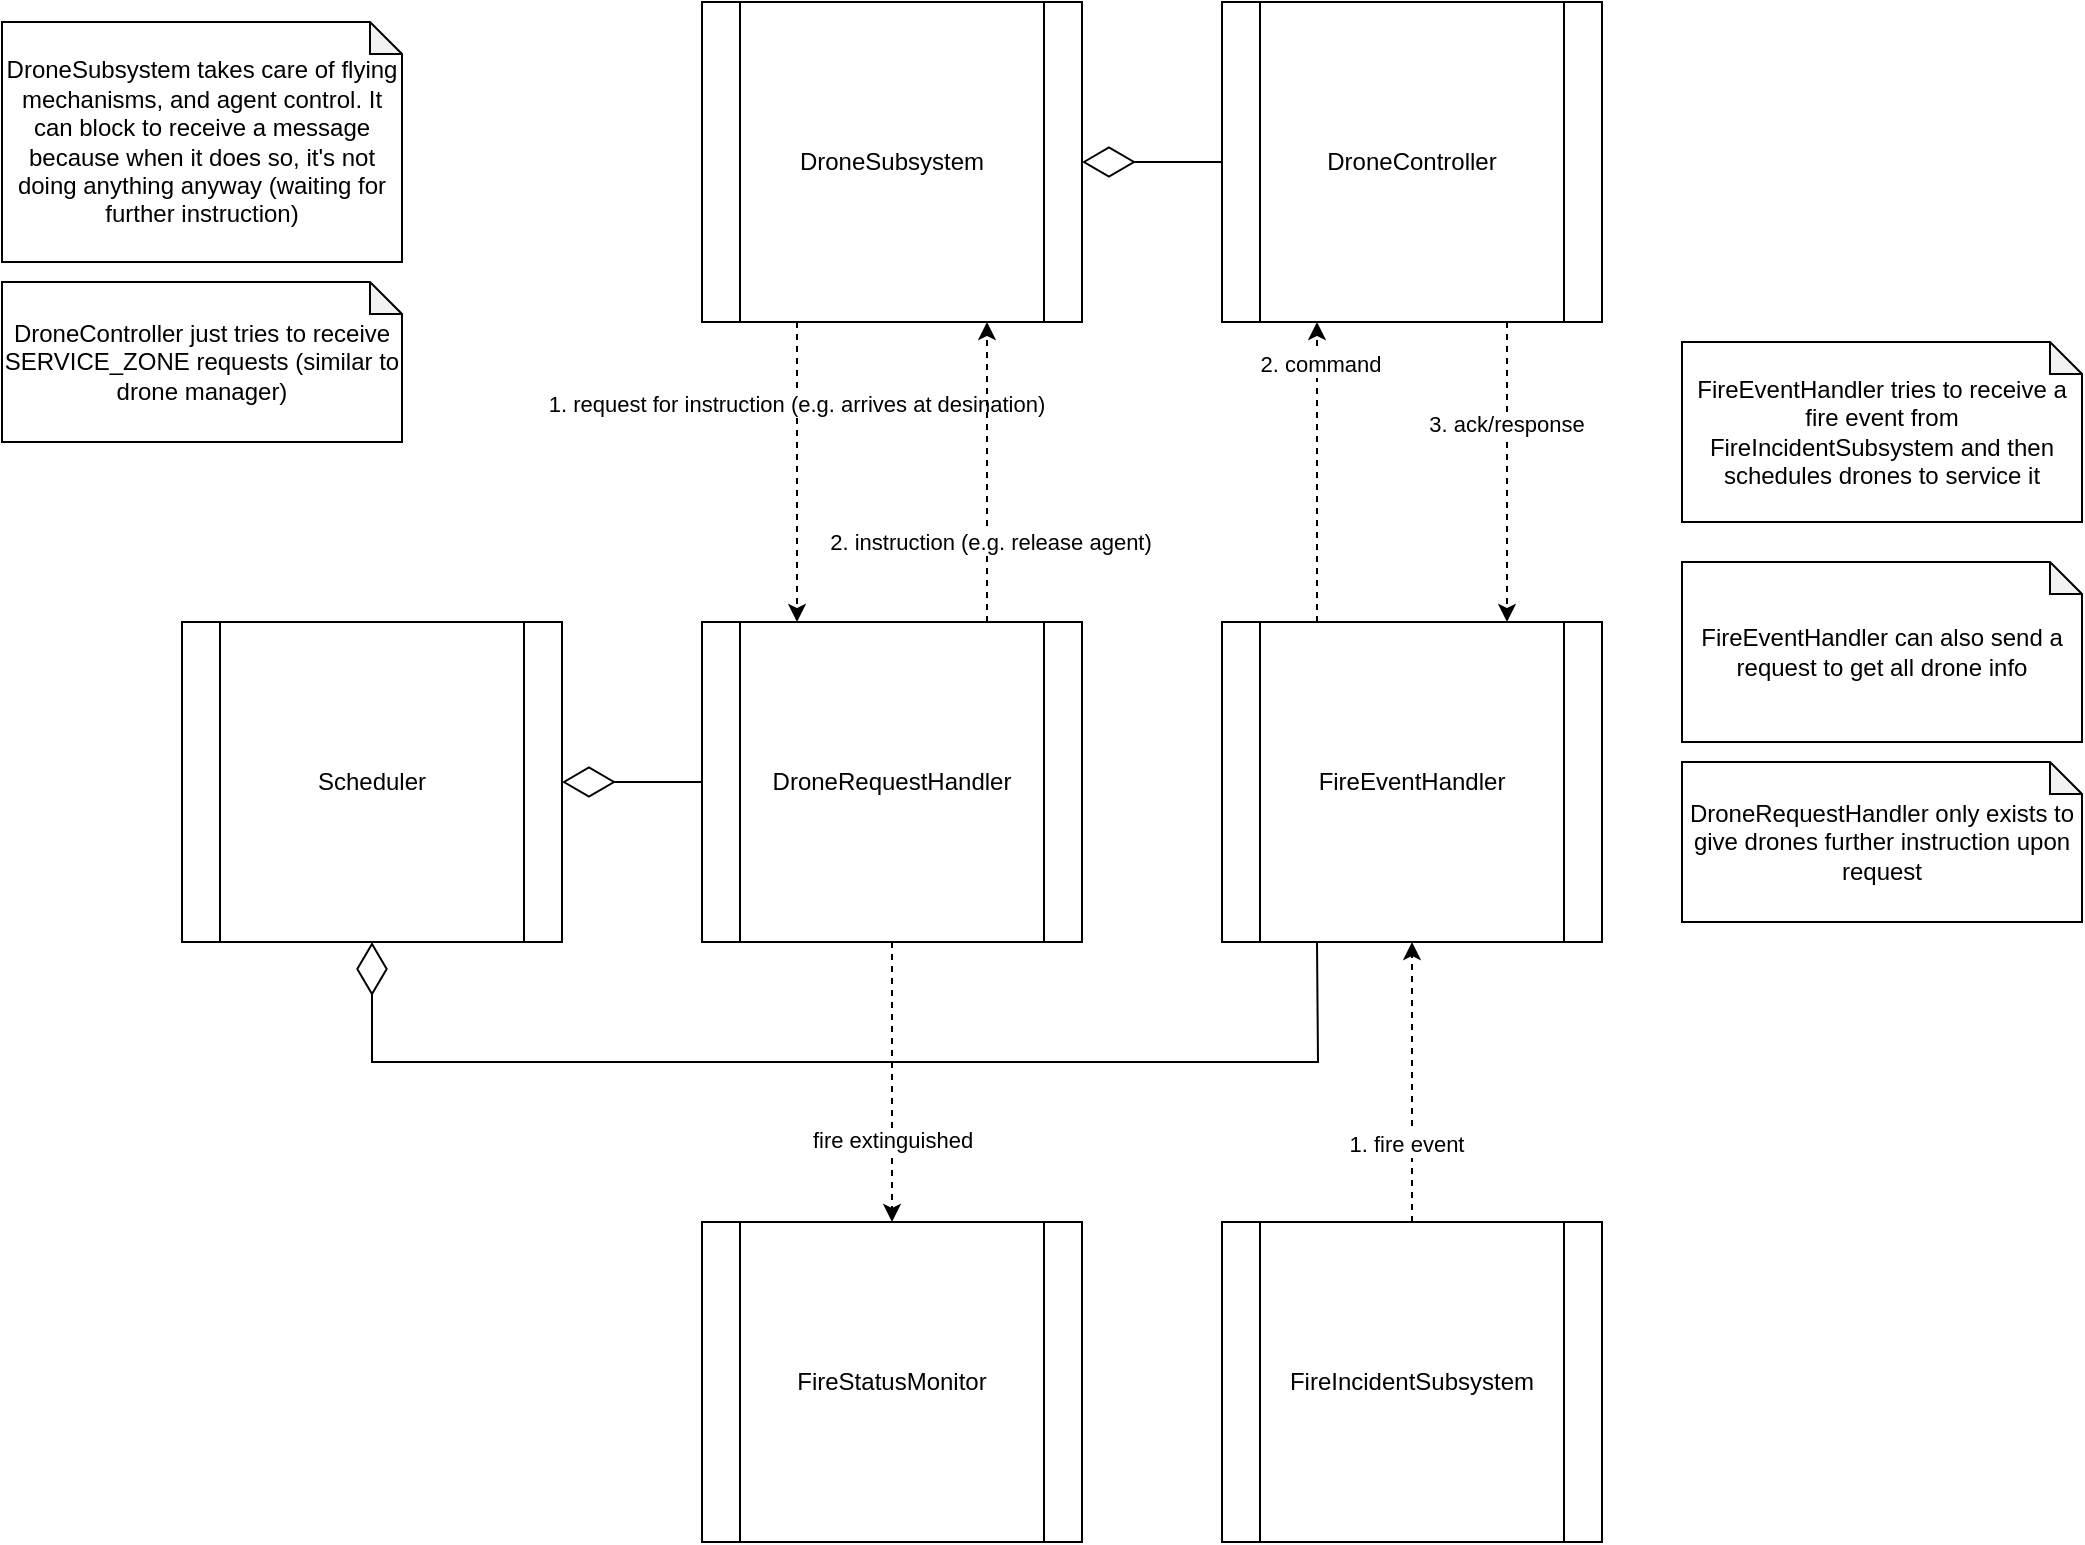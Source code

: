 <mxfile version="26.0.16">
  <diagram name="Page-1" id="EqTDL-Y19tkk3JwQUuEV">
    <mxGraphModel dx="1615" dy="955" grid="1" gridSize="10" guides="1" tooltips="1" connect="1" arrows="1" fold="1" page="1" pageScale="1" pageWidth="3300" pageHeight="4681" math="0" shadow="0">
      <root>
        <mxCell id="0" />
        <mxCell id="1" parent="0" />
        <mxCell id="LP3qV5YlwRThSJtS7ygb-1" value="DroneSubsystem" style="shape=process;whiteSpace=wrap;html=1;backgroundOutline=1;" parent="1" vertex="1">
          <mxGeometry x="490" y="150" width="190" height="160" as="geometry" />
        </mxCell>
        <mxCell id="LP3qV5YlwRThSJtS7ygb-2" value="" style="endArrow=diamondThin;endFill=0;endSize=24;html=1;rounded=0;entryX=1;entryY=0.5;entryDx=0;entryDy=0;exitX=0;exitY=0.5;exitDx=0;exitDy=0;" parent="1" source="LP3qV5YlwRThSJtS7ygb-3" target="LP3qV5YlwRThSJtS7ygb-1" edge="1">
          <mxGeometry width="160" relative="1" as="geometry">
            <mxPoint x="760" y="190" as="sourcePoint" />
            <mxPoint x="920" y="320" as="targetPoint" />
          </mxGeometry>
        </mxCell>
        <mxCell id="LP3qV5YlwRThSJtS7ygb-3" value="DroneController" style="shape=process;whiteSpace=wrap;html=1;backgroundOutline=1;" parent="1" vertex="1">
          <mxGeometry x="750" y="150" width="190" height="160" as="geometry" />
        </mxCell>
        <mxCell id="LP3qV5YlwRThSJtS7ygb-4" value="DroneRequestHandler" style="shape=process;whiteSpace=wrap;html=1;backgroundOutline=1;" parent="1" vertex="1">
          <mxGeometry x="490" y="460" width="190" height="160" as="geometry" />
        </mxCell>
        <mxCell id="LP3qV5YlwRThSJtS7ygb-5" value="FireEventHandler" style="shape=process;whiteSpace=wrap;html=1;backgroundOutline=1;" parent="1" vertex="1">
          <mxGeometry x="750" y="460" width="190" height="160" as="geometry" />
        </mxCell>
        <mxCell id="LP3qV5YlwRThSJtS7ygb-7" value="Scheduler" style="shape=process;whiteSpace=wrap;html=1;backgroundOutline=1;" parent="1" vertex="1">
          <mxGeometry x="230" y="460" width="190" height="160" as="geometry" />
        </mxCell>
        <mxCell id="LP3qV5YlwRThSJtS7ygb-8" value="" style="endArrow=diamondThin;endFill=0;endSize=24;html=1;rounded=0;entryX=1;entryY=0.5;entryDx=0;entryDy=0;exitX=0;exitY=0.5;exitDx=0;exitDy=0;" parent="1" source="LP3qV5YlwRThSJtS7ygb-4" target="LP3qV5YlwRThSJtS7ygb-7" edge="1">
          <mxGeometry width="160" relative="1" as="geometry">
            <mxPoint x="460" y="500" as="sourcePoint" />
            <mxPoint x="620" y="500" as="targetPoint" />
          </mxGeometry>
        </mxCell>
        <mxCell id="LP3qV5YlwRThSJtS7ygb-9" value="" style="endArrow=diamondThin;endFill=0;endSize=24;html=1;rounded=0;entryX=0.5;entryY=1;entryDx=0;entryDy=0;exitX=0.25;exitY=1;exitDx=0;exitDy=0;" parent="1" source="LP3qV5YlwRThSJtS7ygb-5" target="LP3qV5YlwRThSJtS7ygb-7" edge="1">
          <mxGeometry width="160" relative="1" as="geometry">
            <mxPoint x="460" y="620" as="sourcePoint" />
            <mxPoint x="620" y="620" as="targetPoint" />
            <Array as="points">
              <mxPoint x="798" y="680" />
              <mxPoint x="325" y="680" />
            </Array>
          </mxGeometry>
        </mxCell>
        <mxCell id="LP3qV5YlwRThSJtS7ygb-10" value="" style="endArrow=classic;html=1;rounded=0;exitX=0.25;exitY=1;exitDx=0;exitDy=0;entryX=0.25;entryY=0;entryDx=0;entryDy=0;dashed=1;" parent="1" source="LP3qV5YlwRThSJtS7ygb-1" target="LP3qV5YlwRThSJtS7ygb-4" edge="1">
          <mxGeometry width="50" height="50" relative="1" as="geometry">
            <mxPoint x="520" y="370" as="sourcePoint" />
            <mxPoint x="570" y="320" as="targetPoint" />
          </mxGeometry>
        </mxCell>
        <mxCell id="LP3qV5YlwRThSJtS7ygb-11" value="1. request for instruction (e.g. arrives at desination)" style="edgeLabel;html=1;align=center;verticalAlign=middle;resizable=0;points=[];" parent="LP3qV5YlwRThSJtS7ygb-10" vertex="1" connectable="0">
          <mxGeometry x="-0.461" y="-1" relative="1" as="geometry">
            <mxPoint as="offset" />
          </mxGeometry>
        </mxCell>
        <mxCell id="LP3qV5YlwRThSJtS7ygb-12" value="" style="endArrow=classic;html=1;rounded=0;exitX=0.75;exitY=0;exitDx=0;exitDy=0;entryX=0.75;entryY=1;entryDx=0;entryDy=0;dashed=1;" parent="1" source="LP3qV5YlwRThSJtS7ygb-4" target="LP3qV5YlwRThSJtS7ygb-1" edge="1">
          <mxGeometry width="50" height="50" relative="1" as="geometry">
            <mxPoint x="548" y="470" as="sourcePoint" />
            <mxPoint x="548" y="280" as="targetPoint" />
          </mxGeometry>
        </mxCell>
        <mxCell id="LP3qV5YlwRThSJtS7ygb-13" value="2. instruction (e.g. release agent)" style="edgeLabel;html=1;align=center;verticalAlign=middle;resizable=0;points=[];" parent="LP3qV5YlwRThSJtS7ygb-12" vertex="1" connectable="0">
          <mxGeometry x="-0.461" y="-1" relative="1" as="geometry">
            <mxPoint as="offset" />
          </mxGeometry>
        </mxCell>
        <mxCell id="LP3qV5YlwRThSJtS7ygb-14" value="" style="endArrow=classic;html=1;rounded=0;exitX=0.25;exitY=0;exitDx=0;exitDy=0;entryX=0.25;entryY=1;entryDx=0;entryDy=0;dashed=1;" parent="1" source="LP3qV5YlwRThSJtS7ygb-5" target="LP3qV5YlwRThSJtS7ygb-3" edge="1">
          <mxGeometry width="50" height="50" relative="1" as="geometry">
            <mxPoint x="780" y="480" as="sourcePoint" />
            <mxPoint x="780" y="290" as="targetPoint" />
          </mxGeometry>
        </mxCell>
        <mxCell id="LP3qV5YlwRThSJtS7ygb-15" value="2. command" style="edgeLabel;html=1;align=center;verticalAlign=middle;resizable=0;points=[];" parent="LP3qV5YlwRThSJtS7ygb-14" vertex="1" connectable="0">
          <mxGeometry x="-0.461" y="-1" relative="1" as="geometry">
            <mxPoint y="-89" as="offset" />
          </mxGeometry>
        </mxCell>
        <mxCell id="LP3qV5YlwRThSJtS7ygb-17" value="FireIncidentSubsystem" style="shape=process;whiteSpace=wrap;html=1;backgroundOutline=1;" parent="1" vertex="1">
          <mxGeometry x="750" y="760" width="190" height="160" as="geometry" />
        </mxCell>
        <mxCell id="LP3qV5YlwRThSJtS7ygb-18" value="" style="endArrow=classic;html=1;rounded=0;exitX=0.5;exitY=0;exitDx=0;exitDy=0;entryX=0.5;entryY=1;entryDx=0;entryDy=0;dashed=1;" parent="1" source="LP3qV5YlwRThSJtS7ygb-17" target="LP3qV5YlwRThSJtS7ygb-5" edge="1">
          <mxGeometry width="50" height="50" relative="1" as="geometry">
            <mxPoint x="880" y="840" as="sourcePoint" />
            <mxPoint x="880" y="650" as="targetPoint" />
            <Array as="points" />
          </mxGeometry>
        </mxCell>
        <mxCell id="LP3qV5YlwRThSJtS7ygb-19" value="1. fire event" style="edgeLabel;html=1;align=center;verticalAlign=middle;resizable=0;points=[];" parent="LP3qV5YlwRThSJtS7ygb-18" vertex="1" connectable="0">
          <mxGeometry x="-0.461" y="-1" relative="1" as="geometry">
            <mxPoint x="-4" y="-2" as="offset" />
          </mxGeometry>
        </mxCell>
        <mxCell id="LtiYGIQ98a5orspmY1AE-2" value="DroneSubsystem takes care of flying mechanisms, and agent control. It can block to receive a message because when it does so, it&#39;s not doing anything anyway (waiting for further instruction)" style="shape=note;whiteSpace=wrap;html=1;backgroundOutline=1;darkOpacity=0.05;size=16;" parent="1" vertex="1">
          <mxGeometry x="140" y="160" width="200" height="120" as="geometry" />
        </mxCell>
        <mxCell id="LtiYGIQ98a5orspmY1AE-3" value="DroneController just tries to receive SERVICE_ZONE requests (similar to drone manager)" style="shape=note;whiteSpace=wrap;html=1;backgroundOutline=1;darkOpacity=0.05;size=16;" parent="1" vertex="1">
          <mxGeometry x="140" y="290" width="200" height="80" as="geometry" />
        </mxCell>
        <mxCell id="LtiYGIQ98a5orspmY1AE-4" value="FireEventHandler tries to receive a fire event from FireIncidentSubsystem and then schedules drones to service it" style="shape=note;whiteSpace=wrap;html=1;backgroundOutline=1;darkOpacity=0.05;size=16;" parent="1" vertex="1">
          <mxGeometry x="980" y="320" width="200" height="90" as="geometry" />
        </mxCell>
        <mxCell id="LtiYGIQ98a5orspmY1AE-5" value="DroneRequestHandler only exists to give drones further instruction upon request" style="shape=note;whiteSpace=wrap;html=1;backgroundOutline=1;darkOpacity=0.05;size=16;" parent="1" vertex="1">
          <mxGeometry x="980" y="530" width="200" height="80" as="geometry" />
        </mxCell>
        <mxCell id="dlU8C2CYZlVRx-6Mo9vs-2" value="" style="endArrow=classic;html=1;rounded=0;exitX=0.75;exitY=1;exitDx=0;exitDy=0;entryX=0.75;entryY=0;entryDx=0;entryDy=0;dashed=1;" edge="1" parent="1" source="LP3qV5YlwRThSJtS7ygb-3" target="LP3qV5YlwRThSJtS7ygb-5">
          <mxGeometry width="50" height="50" relative="1" as="geometry">
            <mxPoint x="880" y="350" as="sourcePoint" />
            <mxPoint x="880" y="500" as="targetPoint" />
          </mxGeometry>
        </mxCell>
        <mxCell id="dlU8C2CYZlVRx-6Mo9vs-3" value="3. ack/response" style="edgeLabel;html=1;align=center;verticalAlign=middle;resizable=0;points=[];" vertex="1" connectable="0" parent="dlU8C2CYZlVRx-6Mo9vs-2">
          <mxGeometry x="-0.461" y="-1" relative="1" as="geometry">
            <mxPoint y="10" as="offset" />
          </mxGeometry>
        </mxCell>
        <mxCell id="dlU8C2CYZlVRx-6Mo9vs-6" value="FireStatusMonitor" style="shape=process;whiteSpace=wrap;html=1;backgroundOutline=1;" vertex="1" parent="1">
          <mxGeometry x="490" y="760" width="190" height="160" as="geometry" />
        </mxCell>
        <mxCell id="dlU8C2CYZlVRx-6Mo9vs-7" value="" style="endArrow=classic;html=1;rounded=0;entryX=0.5;entryY=0;entryDx=0;entryDy=0;exitX=0.5;exitY=1;exitDx=0;exitDy=0;dashed=1;" edge="1" parent="1" source="LP3qV5YlwRThSJtS7ygb-4" target="dlU8C2CYZlVRx-6Mo9vs-6">
          <mxGeometry width="50" height="50" relative="1" as="geometry">
            <mxPoint x="893" y="630" as="sourcePoint" />
            <mxPoint x="730" y="620" as="targetPoint" />
          </mxGeometry>
        </mxCell>
        <mxCell id="dlU8C2CYZlVRx-6Mo9vs-8" value="fire extinguished" style="edgeLabel;html=1;align=center;verticalAlign=middle;resizable=0;points=[];" vertex="1" connectable="0" parent="dlU8C2CYZlVRx-6Mo9vs-7">
          <mxGeometry x="0.416" relative="1" as="geometry">
            <mxPoint as="offset" />
          </mxGeometry>
        </mxCell>
        <mxCell id="dlU8C2CYZlVRx-6Mo9vs-10" value="FireEventHandler can also send a request to get all drone info" style="shape=note;whiteSpace=wrap;html=1;backgroundOutline=1;darkOpacity=0.05;size=16;" vertex="1" parent="1">
          <mxGeometry x="980" y="430" width="200" height="90" as="geometry" />
        </mxCell>
      </root>
    </mxGraphModel>
  </diagram>
</mxfile>
